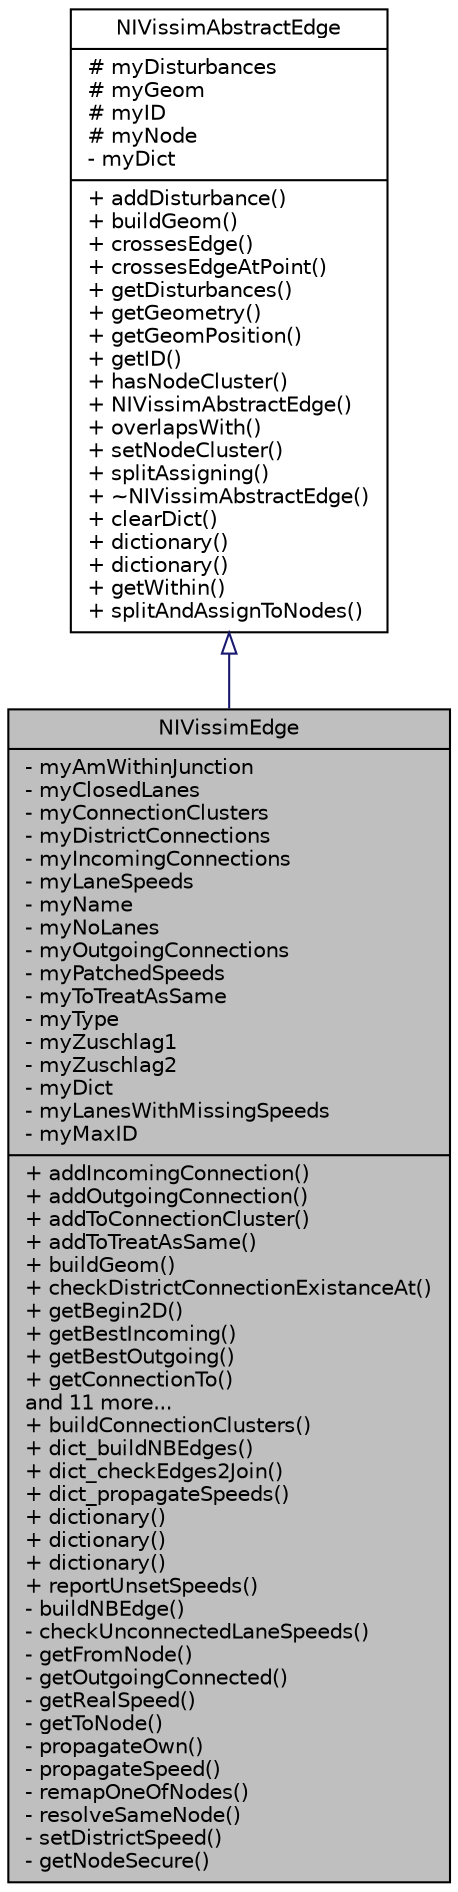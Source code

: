 digraph "NIVissimEdge"
{
  edge [fontname="Helvetica",fontsize="10",labelfontname="Helvetica",labelfontsize="10"];
  node [fontname="Helvetica",fontsize="10",shape=record];
  Node0 [label="{NIVissimEdge\n|- myAmWithinJunction\l- myClosedLanes\l- myConnectionClusters\l- myDistrictConnections\l- myIncomingConnections\l- myLaneSpeeds\l- myName\l- myNoLanes\l- myOutgoingConnections\l- myPatchedSpeeds\l- myToTreatAsSame\l- myType\l- myZuschlag1\l- myZuschlag2\l- myDict\l- myLanesWithMissingSpeeds\l- myMaxID\l|+ addIncomingConnection()\l+ addOutgoingConnection()\l+ addToConnectionCluster()\l+ addToTreatAsSame()\l+ buildGeom()\l+ checkDistrictConnectionExistanceAt()\l+ getBegin2D()\l+ getBestIncoming()\l+ getBestOutgoing()\l+ getConnectionTo()\land 11 more...\l+ buildConnectionClusters()\l+ dict_buildNBEdges()\l+ dict_checkEdges2Join()\l+ dict_propagateSpeeds()\l+ dictionary()\l+ dictionary()\l+ dictionary()\l+ reportUnsetSpeeds()\l- buildNBEdge()\l- checkUnconnectedLaneSpeeds()\l- getFromNode()\l- getOutgoingConnected()\l- getRealSpeed()\l- getToNode()\l- propagateOwn()\l- propagateSpeed()\l- remapOneOfNodes()\l- resolveSameNode()\l- setDistrictSpeed()\l- getNodeSecure()\l}",height=0.2,width=0.4,color="black", fillcolor="grey75", style="filled", fontcolor="black"];
  Node1 -> Node0 [dir="back",color="midnightblue",fontsize="10",style="solid",arrowtail="onormal",fontname="Helvetica"];
  Node1 [label="{NIVissimAbstractEdge\n|# myDisturbances\l# myGeom\l# myID\l# myNode\l- myDict\l|+ addDisturbance()\l+ buildGeom()\l+ crossesEdge()\l+ crossesEdgeAtPoint()\l+ getDisturbances()\l+ getGeometry()\l+ getGeomPosition()\l+ getID()\l+ hasNodeCluster()\l+ NIVissimAbstractEdge()\l+ overlapsWith()\l+ setNodeCluster()\l+ splitAssigning()\l+ ~NIVissimAbstractEdge()\l+ clearDict()\l+ dictionary()\l+ dictionary()\l+ getWithin()\l+ splitAndAssignToNodes()\l}",height=0.2,width=0.4,color="black", fillcolor="white", style="filled",URL="$da/d14/class_n_i_vissim_abstract_edge.html"];
}
